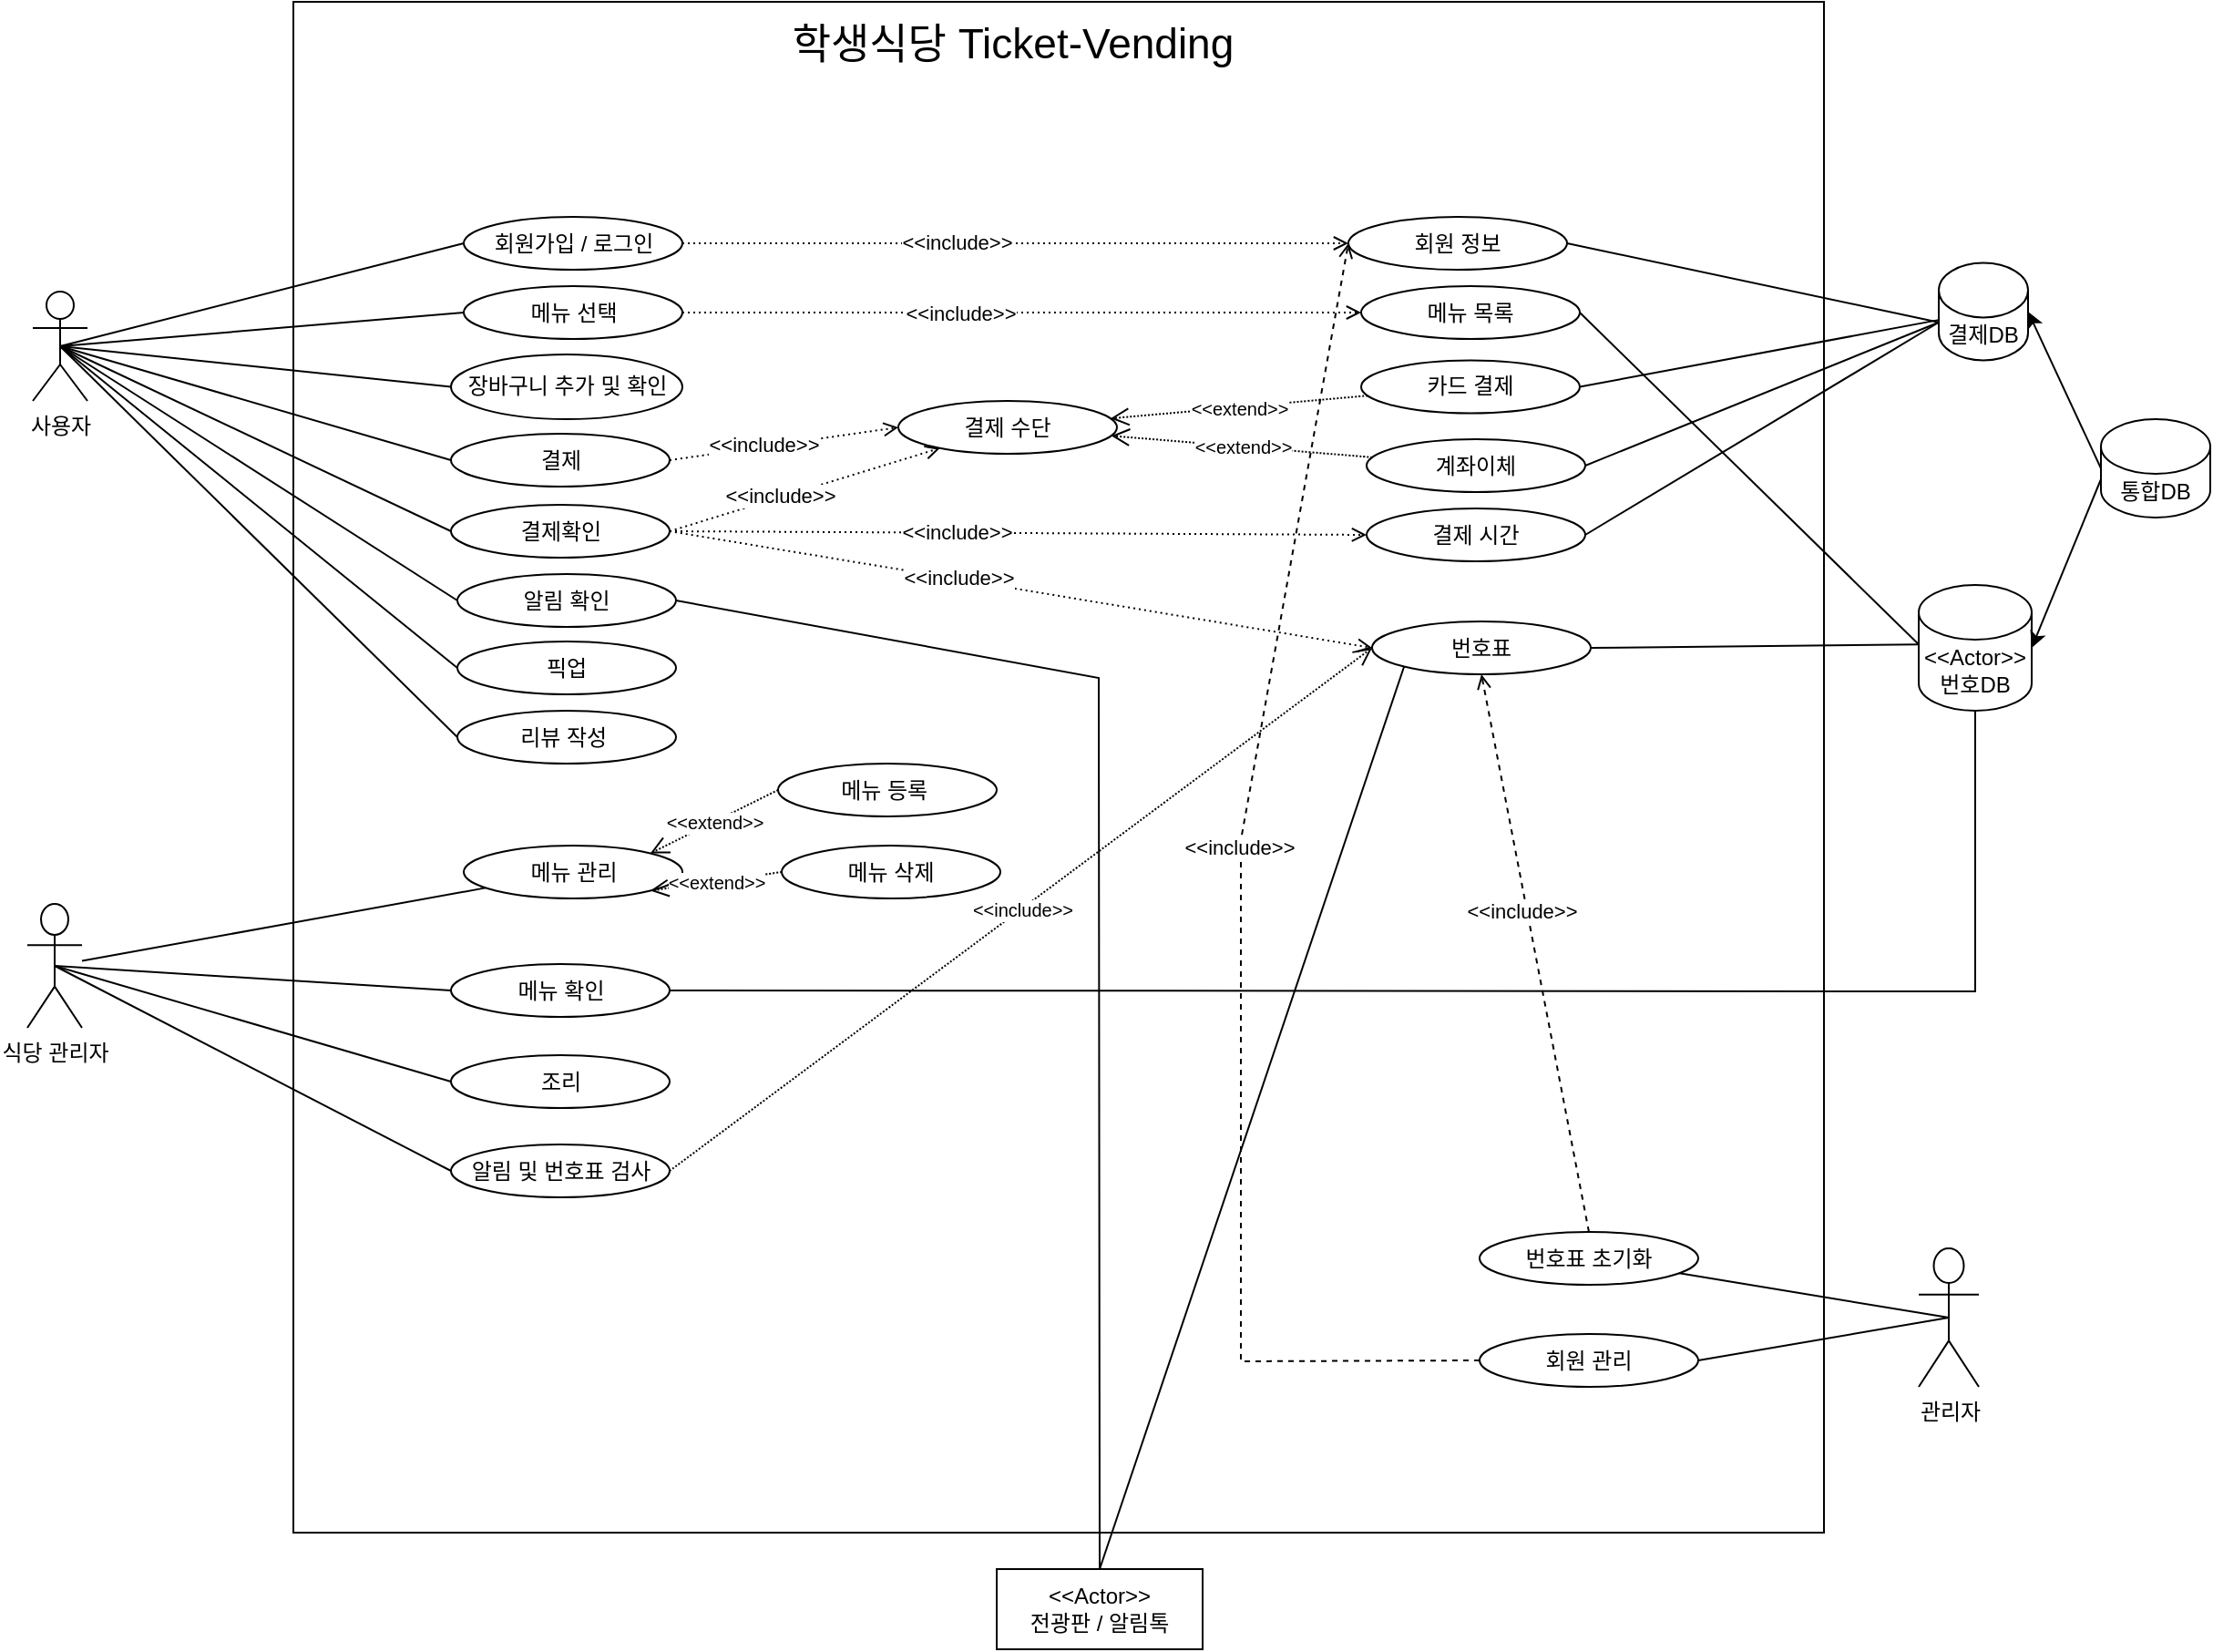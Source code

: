 <mxfile version="24.7.16">
  <diagram name="페이지-1" id="ornHel27MPxaN62uwrJq">
    <mxGraphModel dx="2797" dy="1012" grid="0" gridSize="10" guides="1" tooltips="1" connect="1" arrows="1" fold="1" page="1" pageScale="1" pageWidth="1169" pageHeight="827" math="0" shadow="0">
      <root>
        <mxCell id="0" />
        <mxCell id="1" parent="0" />
        <mxCell id="zNkNhdcRpNS4lPK-cGLT-1" value="사용자" style="shape=umlActor;verticalLabelPosition=bottom;verticalAlign=top;html=1;outlineConnect=0;" parent="1" vertex="1">
          <mxGeometry x="-1082" y="198" width="30" height="60" as="geometry" />
        </mxCell>
        <mxCell id="zNkNhdcRpNS4lPK-cGLT-6" value="" style="whiteSpace=wrap;html=1;aspect=fixed;" parent="1" vertex="1">
          <mxGeometry x="-939" y="39" width="840" height="840" as="geometry" />
        </mxCell>
        <mxCell id="zNkNhdcRpNS4lPK-cGLT-8" style="edgeStyle=none;curved=1;rounded=0;orthogonalLoop=1;jettySize=auto;html=1;entryX=1;entryY=1;entryDx=0;entryDy=0;entryPerimeter=0;fontSize=12;startSize=8;endSize=8;" parent="1" source="zNkNhdcRpNS4lPK-cGLT-2" target="zNkNhdcRpNS4lPK-cGLT-2" edge="1">
          <mxGeometry relative="1" as="geometry" />
        </mxCell>
        <mxCell id="zNkNhdcRpNS4lPK-cGLT-2" value="식당 관리자" style="shape=umlActor;verticalLabelPosition=bottom;verticalAlign=top;html=1;outlineConnect=0;" parent="1" vertex="1">
          <mxGeometry x="-1085" y="534" width="30" height="68" as="geometry" />
        </mxCell>
        <mxCell id="zNkNhdcRpNS4lPK-cGLT-4" value="관리자" style="shape=umlActor;verticalLabelPosition=bottom;verticalAlign=top;html=1;outlineConnect=0;" parent="1" vertex="1">
          <mxGeometry x="-47" y="723" width="33" height="76" as="geometry" />
        </mxCell>
        <mxCell id="wiaewfCoUQoDWu5S9Ph1-3" value="메뉴 선택" style="ellipse;whiteSpace=wrap;html=1;" parent="1" vertex="1">
          <mxGeometry x="-845.5" y="195" width="120" height="29" as="geometry" />
        </mxCell>
        <mxCell id="wiaewfCoUQoDWu5S9Ph1-4" value="결제" style="ellipse;whiteSpace=wrap;html=1;" parent="1" vertex="1">
          <mxGeometry x="-852.5" y="276" width="120" height="29" as="geometry" />
        </mxCell>
        <mxCell id="wiaewfCoUQoDWu5S9Ph1-5" value="회원가입 / 로그인" style="ellipse;whiteSpace=wrap;html=1;" parent="1" vertex="1">
          <mxGeometry x="-845.5" y="157" width="120" height="29" as="geometry" />
        </mxCell>
        <mxCell id="wiaewfCoUQoDWu5S9Ph1-14" value="조리" style="ellipse;whiteSpace=wrap;html=1;" parent="1" vertex="1">
          <mxGeometry x="-852.5" y="617" width="120" height="29" as="geometry" />
        </mxCell>
        <mxCell id="wiaewfCoUQoDWu5S9Ph1-15" value="알림 및 번호표 검사" style="ellipse;whiteSpace=wrap;html=1;" parent="1" vertex="1">
          <mxGeometry x="-852.5" y="666" width="120" height="29" as="geometry" />
        </mxCell>
        <mxCell id="wiaewfCoUQoDWu5S9Ph1-16" value="메뉴 확인" style="ellipse;whiteSpace=wrap;html=1;" parent="1" vertex="1">
          <mxGeometry x="-852.5" y="567" width="120" height="29" as="geometry" />
        </mxCell>
        <mxCell id="wiaewfCoUQoDWu5S9Ph1-20" value="알림 확인" style="ellipse;whiteSpace=wrap;html=1;" parent="1" vertex="1">
          <mxGeometry x="-849" y="353" width="120" height="29" as="geometry" />
        </mxCell>
        <mxCell id="wiaewfCoUQoDWu5S9Ph1-34" value="번호표 초기화" style="ellipse;whiteSpace=wrap;html=1;" parent="1" vertex="1">
          <mxGeometry x="-288" y="714" width="120" height="29" as="geometry" />
        </mxCell>
        <mxCell id="wiaewfCoUQoDWu5S9Ph1-35" value="회원 관리" style="ellipse;whiteSpace=wrap;html=1;" parent="1" vertex="1">
          <mxGeometry x="-288" y="770" width="120" height="29" as="geometry" />
        </mxCell>
        <mxCell id="wiaewfCoUQoDWu5S9Ph1-55" value="회원 정보" style="ellipse;whiteSpace=wrap;html=1;" parent="1" vertex="1">
          <mxGeometry x="-360" y="157" width="120" height="29" as="geometry" />
        </mxCell>
        <mxCell id="wiaewfCoUQoDWu5S9Ph1-56" value="번호표" style="ellipse;whiteSpace=wrap;html=1;" parent="1" vertex="1">
          <mxGeometry x="-347" y="379" width="120" height="29" as="geometry" />
        </mxCell>
        <mxCell id="wiaewfCoUQoDWu5S9Ph1-57" value="결제 시간" style="ellipse;whiteSpace=wrap;html=1;" parent="1" vertex="1">
          <mxGeometry x="-350" y="317" width="120" height="29" as="geometry" />
        </mxCell>
        <mxCell id="wiaewfCoUQoDWu5S9Ph1-58" value="메뉴 목록" style="ellipse;whiteSpace=wrap;html=1;" parent="1" vertex="1">
          <mxGeometry x="-353" y="195" width="120" height="29" as="geometry" />
        </mxCell>
        <mxCell id="wiaewfCoUQoDWu5S9Ph1-60" value="결제 수단" style="ellipse;whiteSpace=wrap;html=1;" parent="1" vertex="1">
          <mxGeometry x="-607" y="258" width="120" height="29" as="geometry" />
        </mxCell>
        <mxCell id="wiaewfCoUQoDWu5S9Ph1-63" value="학생식당 Ticket-Vending" style="text;html=1;align=center;verticalAlign=middle;whiteSpace=wrap;rounded=0;fontSize=23;" parent="1" vertex="1">
          <mxGeometry x="-691" y="47" width="293.5" height="30" as="geometry" />
        </mxCell>
        <mxCell id="5F2I87BRX-AB1hQ1D-qz-2" value="" style="endArrow=none;html=1;rounded=0;exitX=0.5;exitY=0.5;exitDx=0;exitDy=0;exitPerimeter=0;entryX=0;entryY=0.5;entryDx=0;entryDy=0;" parent="1" source="zNkNhdcRpNS4lPK-cGLT-1" target="wiaewfCoUQoDWu5S9Ph1-4" edge="1">
          <mxGeometry width="50" height="50" relative="1" as="geometry">
            <mxPoint x="-685" y="460" as="sourcePoint" />
            <mxPoint x="-635" y="410" as="targetPoint" />
          </mxGeometry>
        </mxCell>
        <mxCell id="5F2I87BRX-AB1hQ1D-qz-3" value="" style="endArrow=none;html=1;rounded=0;exitX=0.5;exitY=0.5;exitDx=0;exitDy=0;exitPerimeter=0;entryX=0;entryY=0.5;entryDx=0;entryDy=0;" parent="1" source="zNkNhdcRpNS4lPK-cGLT-1" target="wiaewfCoUQoDWu5S9Ph1-3" edge="1">
          <mxGeometry width="50" height="50" relative="1" as="geometry">
            <mxPoint x="-685" y="460" as="sourcePoint" />
            <mxPoint x="-635" y="410" as="targetPoint" />
          </mxGeometry>
        </mxCell>
        <mxCell id="5F2I87BRX-AB1hQ1D-qz-5" value="" style="endArrow=none;html=1;rounded=0;exitX=0.5;exitY=0.5;exitDx=0;exitDy=0;exitPerimeter=0;entryX=0;entryY=0.5;entryDx=0;entryDy=0;" parent="1" source="zNkNhdcRpNS4lPK-cGLT-1" target="wiaewfCoUQoDWu5S9Ph1-5" edge="1">
          <mxGeometry width="50" height="50" relative="1" as="geometry">
            <mxPoint x="-685" y="460" as="sourcePoint" />
            <mxPoint x="-635" y="410" as="targetPoint" />
          </mxGeometry>
        </mxCell>
        <mxCell id="5F2I87BRX-AB1hQ1D-qz-6" value="" style="endArrow=none;html=1;rounded=0;exitX=0.5;exitY=0.5;exitDx=0;exitDy=0;exitPerimeter=0;entryX=0;entryY=0.5;entryDx=0;entryDy=0;" parent="1" source="zNkNhdcRpNS4lPK-cGLT-1" target="wiaewfCoUQoDWu5S9Ph1-20" edge="1">
          <mxGeometry width="50" height="50" relative="1" as="geometry">
            <mxPoint x="-936" y="189" as="sourcePoint" />
            <mxPoint x="-813" y="333" as="targetPoint" />
          </mxGeometry>
        </mxCell>
        <mxCell id="5F2I87BRX-AB1hQ1D-qz-7" value="" style="endArrow=none;html=1;rounded=0;exitX=0.5;exitY=0.5;exitDx=0;exitDy=0;exitPerimeter=0;entryX=0;entryY=0.5;entryDx=0;entryDy=0;" parent="1" source="zNkNhdcRpNS4lPK-cGLT-2" target="wiaewfCoUQoDWu5S9Ph1-16" edge="1">
          <mxGeometry width="50" height="50" relative="1" as="geometry">
            <mxPoint x="-933" y="417" as="sourcePoint" />
            <mxPoint x="-810" y="422" as="targetPoint" />
          </mxGeometry>
        </mxCell>
        <mxCell id="5F2I87BRX-AB1hQ1D-qz-8" value="" style="endArrow=none;html=1;rounded=0;exitX=0.5;exitY=0.5;exitDx=0;exitDy=0;exitPerimeter=0;entryX=0;entryY=0.5;entryDx=0;entryDy=0;" parent="1" source="zNkNhdcRpNS4lPK-cGLT-2" target="wiaewfCoUQoDWu5S9Ph1-15" edge="1">
          <mxGeometry width="50" height="50" relative="1" as="geometry">
            <mxPoint x="-938" y="466" as="sourcePoint" />
            <mxPoint x="-824" y="432" as="targetPoint" />
          </mxGeometry>
        </mxCell>
        <mxCell id="5F2I87BRX-AB1hQ1D-qz-9" value="" style="endArrow=none;html=1;rounded=0;exitX=0.5;exitY=0.5;exitDx=0;exitDy=0;exitPerimeter=0;entryX=0;entryY=0.5;entryDx=0;entryDy=0;" parent="1" source="zNkNhdcRpNS4lPK-cGLT-2" target="wiaewfCoUQoDWu5S9Ph1-14" edge="1">
          <mxGeometry width="50" height="50" relative="1" as="geometry">
            <mxPoint x="-928" y="476" as="sourcePoint" />
            <mxPoint x="-814" y="442" as="targetPoint" />
          </mxGeometry>
        </mxCell>
        <mxCell id="5F2I87BRX-AB1hQ1D-qz-12" value="" style="endArrow=none;html=1;rounded=0;exitX=1;exitY=0.5;exitDx=0;exitDy=0;entryX=0;entryY=0;entryDx=0;entryDy=32.625;entryPerimeter=0;" parent="1" source="wiaewfCoUQoDWu5S9Ph1-55" target="5F2I87BRX-AB1hQ1D-qz-18" edge="1">
          <mxGeometry width="50" height="50" relative="1" as="geometry">
            <mxPoint x="-421" y="246" as="sourcePoint" />
            <mxPoint x="-298" y="251" as="targetPoint" />
          </mxGeometry>
        </mxCell>
        <mxCell id="5F2I87BRX-AB1hQ1D-qz-14" value="" style="endArrow=none;html=1;rounded=0;exitX=1;exitY=0.5;exitDx=0;exitDy=0;entryX=0;entryY=0;entryDx=0;entryDy=32.625;entryPerimeter=0;" parent="1" source="wiaewfCoUQoDWu5S9Ph1-56" target="T0LaY_0Klr0CLxTFd-mG-3" edge="1">
          <mxGeometry width="50" height="50" relative="1" as="geometry">
            <mxPoint x="-386" y="288" as="sourcePoint" />
            <mxPoint x="-189" y="393" as="targetPoint" />
            <Array as="points" />
          </mxGeometry>
        </mxCell>
        <mxCell id="5F2I87BRX-AB1hQ1D-qz-15" value="" style="endArrow=none;html=1;rounded=0;exitX=1;exitY=0.5;exitDx=0;exitDy=0;entryX=0;entryY=0;entryDx=0;entryDy=32.625;entryPerimeter=0;" parent="1" source="wiaewfCoUQoDWu5S9Ph1-57" target="5F2I87BRX-AB1hQ1D-qz-18" edge="1">
          <mxGeometry width="50" height="50" relative="1" as="geometry">
            <mxPoint x="-405" y="302" as="sourcePoint" />
            <mxPoint x="-208" y="407" as="targetPoint" />
          </mxGeometry>
        </mxCell>
        <mxCell id="5F2I87BRX-AB1hQ1D-qz-18" value="결제DB" style="shape=cylinder3;whiteSpace=wrap;html=1;boundedLbl=1;backgroundOutline=1;size=15;" parent="1" vertex="1">
          <mxGeometry x="-36" y="182.25" width="49" height="53.5" as="geometry" />
        </mxCell>
        <mxCell id="5F2I87BRX-AB1hQ1D-qz-33" value="" style="endArrow=none;html=1;rounded=0;exitX=0.5;exitY=0.5;exitDx=0;exitDy=0;exitPerimeter=0;entryX=1;entryY=0.5;entryDx=0;entryDy=0;curved=0;" parent="1" source="zNkNhdcRpNS4lPK-cGLT-4" target="wiaewfCoUQoDWu5S9Ph1-35" edge="1">
          <mxGeometry width="50" height="50" relative="1" as="geometry">
            <mxPoint x="-510" y="792.5" as="sourcePoint" />
            <mxPoint x="-453" y="446" as="targetPoint" />
          </mxGeometry>
        </mxCell>
        <mxCell id="5F2I87BRX-AB1hQ1D-qz-34" value="" style="endArrow=none;html=1;rounded=0;exitX=0.5;exitY=0.5;exitDx=0;exitDy=0;exitPerimeter=0;" parent="1" source="zNkNhdcRpNS4lPK-cGLT-4" target="wiaewfCoUQoDWu5S9Ph1-34" edge="1">
          <mxGeometry width="50" height="50" relative="1" as="geometry">
            <mxPoint x="-424" y="787" as="sourcePoint" />
            <mxPoint x="-221" y="751.5" as="targetPoint" />
          </mxGeometry>
        </mxCell>
        <mxCell id="snhe3Xh0oELJzNI7V56g-15" value="" style="endArrow=open;html=1;rounded=0;dashed=1;dashPattern=1 2;endFill=0;exitX=1;exitY=0.5;exitDx=0;exitDy=0;entryX=0;entryY=0.5;entryDx=0;entryDy=0;" parent="1" source="wiaewfCoUQoDWu5S9Ph1-5" target="wiaewfCoUQoDWu5S9Ph1-55" edge="1">
          <mxGeometry relative="1" as="geometry">
            <mxPoint x="-725" y="160" as="sourcePoint" />
            <mxPoint x="-639" y="89" as="targetPoint" />
          </mxGeometry>
        </mxCell>
        <mxCell id="snhe3Xh0oELJzNI7V56g-16" value="&amp;lt;&amp;lt;include&amp;gt;&amp;gt;" style="edgeLabel;html=1;align=center;verticalAlign=middle;resizable=0;points=[];" parent="snhe3Xh0oELJzNI7V56g-15" vertex="1" connectable="0">
          <mxGeometry x="-0.18" y="1" relative="1" as="geometry">
            <mxPoint as="offset" />
          </mxGeometry>
        </mxCell>
        <mxCell id="snhe3Xh0oELJzNI7V56g-27" value="" style="endArrow=open;html=1;rounded=0;dashed=1;dashPattern=1 2;endFill=0;exitX=1;exitY=0.5;exitDx=0;exitDy=0;entryX=0;entryY=0.5;entryDx=0;entryDy=0;" parent="1" source="wiaewfCoUQoDWu5S9Ph1-3" target="wiaewfCoUQoDWu5S9Ph1-58" edge="1">
          <mxGeometry relative="1" as="geometry">
            <mxPoint x="-693" y="194" as="sourcePoint" />
            <mxPoint x="-605" y="156" as="targetPoint" />
            <Array as="points" />
          </mxGeometry>
        </mxCell>
        <mxCell id="snhe3Xh0oELJzNI7V56g-28" value="&amp;lt;&amp;lt;include&amp;gt;&amp;gt;" style="edgeLabel;html=1;align=center;verticalAlign=middle;resizable=0;points=[];" parent="snhe3Xh0oELJzNI7V56g-27" vertex="1" connectable="0">
          <mxGeometry x="-0.18" y="1" relative="1" as="geometry">
            <mxPoint y="1" as="offset" />
          </mxGeometry>
        </mxCell>
        <mxCell id="T0LaY_0Klr0CLxTFd-mG-3" value="&lt;div&gt;&amp;lt;&amp;lt;Actor&amp;gt;&amp;gt;&lt;/div&gt;번호DB" style="shape=cylinder3;whiteSpace=wrap;html=1;boundedLbl=1;backgroundOutline=1;size=15;" parent="1" vertex="1">
          <mxGeometry x="-47" y="359" width="62" height="69" as="geometry" />
        </mxCell>
        <mxCell id="T0LaY_0Klr0CLxTFd-mG-5" value="통합DB" style="shape=cylinder3;whiteSpace=wrap;html=1;boundedLbl=1;backgroundOutline=1;size=15;" parent="1" vertex="1">
          <mxGeometry x="53" y="268" width="60" height="54" as="geometry" />
        </mxCell>
        <mxCell id="qS_i0Z3g07YtAvrLvoFF-4" style="edgeStyle=orthogonalEdgeStyle;rounded=0;orthogonalLoop=1;jettySize=auto;html=1;exitX=0.5;exitY=1;exitDx=0;exitDy=0;" parent="1" edge="1">
          <mxGeometry relative="1" as="geometry">
            <mxPoint x="-281" y="766" as="sourcePoint" />
            <mxPoint x="-281" y="766" as="targetPoint" />
          </mxGeometry>
        </mxCell>
        <mxCell id="qS_i0Z3g07YtAvrLvoFF-7" value="메뉴 등록&amp;nbsp;" style="ellipse;whiteSpace=wrap;html=1;" parent="1" vertex="1">
          <mxGeometry x="-673" y="457" width="120" height="29" as="geometry" />
        </mxCell>
        <mxCell id="qS_i0Z3g07YtAvrLvoFF-15" value="메뉴 삭제" style="ellipse;whiteSpace=wrap;html=1;" parent="1" vertex="1">
          <mxGeometry x="-671" y="502" width="120" height="29" as="geometry" />
        </mxCell>
        <mxCell id="T0LaY_0Klr0CLxTFd-mG-8" value="&lt;div&gt;&amp;lt;&amp;lt;Actor&amp;gt;&amp;gt;&lt;/div&gt;전광판 / 알림톡" style="rounded=0;whiteSpace=wrap;html=1;" parent="1" vertex="1">
          <mxGeometry x="-553" y="899" width="113" height="44" as="geometry" />
        </mxCell>
        <mxCell id="qS_i0Z3g07YtAvrLvoFF-26" style="edgeStyle=orthogonalEdgeStyle;rounded=0;orthogonalLoop=1;jettySize=auto;html=1;exitX=0.5;exitY=1;exitDx=0;exitDy=0;" parent="1" source="wiaewfCoUQoDWu5S9Ph1-55" target="wiaewfCoUQoDWu5S9Ph1-55" edge="1">
          <mxGeometry relative="1" as="geometry" />
        </mxCell>
        <mxCell id="T0LaY_0Klr0CLxTFd-mG-9" value="픽업" style="ellipse;whiteSpace=wrap;html=1;" parent="1" vertex="1">
          <mxGeometry x="-849" y="390" width="120" height="29" as="geometry" />
        </mxCell>
        <mxCell id="qS_i0Z3g07YtAvrLvoFF-27" value="리뷰 작성&amp;nbsp;" style="ellipse;whiteSpace=wrap;html=1;" parent="1" vertex="1">
          <mxGeometry x="-849" y="428" width="120" height="29" as="geometry" />
        </mxCell>
        <mxCell id="T0LaY_0Klr0CLxTFd-mG-10" value="" style="endArrow=none;html=1;rounded=0;exitX=0.5;exitY=0.5;exitDx=0;exitDy=0;exitPerimeter=0;entryX=0;entryY=0.5;entryDx=0;entryDy=0;" parent="1" source="zNkNhdcRpNS4lPK-cGLT-1" target="T0LaY_0Klr0CLxTFd-mG-9" edge="1">
          <mxGeometry width="50" height="50" relative="1" as="geometry">
            <mxPoint x="-599" y="408" as="sourcePoint" />
            <mxPoint x="-549" y="358" as="targetPoint" />
          </mxGeometry>
        </mxCell>
        <mxCell id="nyIHkUbPLQZlrNqs4gsP-12" value="" style="endArrow=classic;html=1;rounded=0;entryX=1;entryY=0.5;entryDx=0;entryDy=0;entryPerimeter=0;exitX=0;exitY=0.5;exitDx=0;exitDy=0;exitPerimeter=0;" parent="1" source="T0LaY_0Klr0CLxTFd-mG-5" target="5F2I87BRX-AB1hQ1D-qz-18" edge="1">
          <mxGeometry width="50" height="50" relative="1" as="geometry">
            <mxPoint x="-559" y="467" as="sourcePoint" />
            <mxPoint x="-509" y="417" as="targetPoint" />
          </mxGeometry>
        </mxCell>
        <mxCell id="nyIHkUbPLQZlrNqs4gsP-13" value="" style="endArrow=classic;html=1;rounded=0;exitX=0;exitY=0;exitDx=0;exitDy=33;exitPerimeter=0;entryX=1;entryY=0.5;entryDx=0;entryDy=0;entryPerimeter=0;" parent="1" source="T0LaY_0Klr0CLxTFd-mG-5" target="T0LaY_0Klr0CLxTFd-mG-3" edge="1">
          <mxGeometry width="50" height="50" relative="1" as="geometry">
            <mxPoint x="-559" y="467" as="sourcePoint" />
            <mxPoint x="-509" y="417" as="targetPoint" />
          </mxGeometry>
        </mxCell>
        <mxCell id="b9mgm2ZIOSO_23rySLAU-1" value="" style="endArrow=none;html=1;rounded=0;entryX=1;entryY=0.5;entryDx=0;entryDy=0;exitX=0.5;exitY=0;exitDx=0;exitDy=0;" parent="1" source="T0LaY_0Klr0CLxTFd-mG-8" target="wiaewfCoUQoDWu5S9Ph1-20" edge="1">
          <mxGeometry width="50" height="50" relative="1" as="geometry">
            <mxPoint x="-609" y="506" as="sourcePoint" />
            <mxPoint x="-559" y="456" as="targetPoint" />
            <Array as="points">
              <mxPoint x="-497" y="410" />
            </Array>
          </mxGeometry>
        </mxCell>
        <mxCell id="b9mgm2ZIOSO_23rySLAU-8" value="장바구니 추가 및 확인" style="ellipse;whiteSpace=wrap;html=1;" parent="1" vertex="1">
          <mxGeometry x="-852.5" y="232.5" width="127" height="35.5" as="geometry" />
        </mxCell>
        <mxCell id="b9mgm2ZIOSO_23rySLAU-9" value="" style="endArrow=none;html=1;rounded=0;exitX=0.5;exitY=0.5;exitDx=0;exitDy=0;exitPerimeter=0;entryX=0;entryY=0.5;entryDx=0;entryDy=0;" parent="1" source="zNkNhdcRpNS4lPK-cGLT-1" target="b9mgm2ZIOSO_23rySLAU-8" edge="1">
          <mxGeometry width="50" height="50" relative="1" as="geometry">
            <mxPoint x="-1057" y="238" as="sourcePoint" />
            <mxPoint x="-839" y="235" as="targetPoint" />
          </mxGeometry>
        </mxCell>
        <mxCell id="R7gZcFMT6ZPrqW-Vmpx2-5" value="" style="endArrow=open;html=1;rounded=0;fontSize=12;startSize=8;endSize=8;curved=1;dashed=1;dashPattern=1 1;endFill=0;" parent="1" source="R7gZcFMT6ZPrqW-Vmpx2-12" target="wiaewfCoUQoDWu5S9Ph1-60" edge="1">
          <mxGeometry relative="1" as="geometry">
            <mxPoint x="-487" y="441" as="sourcePoint" />
            <mxPoint x="-387" y="441" as="targetPoint" />
            <Array as="points" />
          </mxGeometry>
        </mxCell>
        <mxCell id="R7gZcFMT6ZPrqW-Vmpx2-6" value="&amp;lt;&amp;lt;extend&amp;gt;&amp;gt;" style="edgeLabel;resizable=0;html=1;fontSize=10;;align=center;verticalAlign=middle;" parent="R7gZcFMT6ZPrqW-Vmpx2-5" connectable="0" vertex="1">
          <mxGeometry relative="1" as="geometry" />
        </mxCell>
        <mxCell id="R7gZcFMT6ZPrqW-Vmpx2-12" value="계좌이체" style="ellipse;whiteSpace=wrap;html=1;" parent="1" vertex="1">
          <mxGeometry x="-350" y="279" width="120" height="29" as="geometry" />
        </mxCell>
        <mxCell id="R7gZcFMT6ZPrqW-Vmpx2-14" value="" style="endArrow=open;html=1;rounded=0;fontSize=12;startSize=8;endSize=8;curved=1;dashed=1;dashPattern=1 1;endFill=0;" parent="1" source="R7gZcFMT6ZPrqW-Vmpx2-16" target="wiaewfCoUQoDWu5S9Ph1-60" edge="1">
          <mxGeometry relative="1" as="geometry">
            <mxPoint x="-477" y="451" as="sourcePoint" />
            <mxPoint x="-546" y="317" as="targetPoint" />
            <Array as="points" />
          </mxGeometry>
        </mxCell>
        <mxCell id="R7gZcFMT6ZPrqW-Vmpx2-15" value="&amp;lt;&amp;lt;extend&amp;gt;&amp;gt;" style="edgeLabel;resizable=0;html=1;fontSize=10;;align=center;verticalAlign=middle;" parent="R7gZcFMT6ZPrqW-Vmpx2-14" connectable="0" vertex="1">
          <mxGeometry relative="1" as="geometry" />
        </mxCell>
        <mxCell id="R7gZcFMT6ZPrqW-Vmpx2-16" value="카드 결제" style="ellipse;whiteSpace=wrap;html=1;" parent="1" vertex="1">
          <mxGeometry x="-353" y="235.75" width="120" height="29" as="geometry" />
        </mxCell>
        <mxCell id="R7gZcFMT6ZPrqW-Vmpx2-17" style="edgeStyle=none;curved=1;rounded=0;orthogonalLoop=1;jettySize=auto;html=1;exitX=0.5;exitY=1;exitDx=0;exitDy=0;fontSize=12;startSize=8;endSize=8;" parent="1" source="R7gZcFMT6ZPrqW-Vmpx2-16" target="R7gZcFMT6ZPrqW-Vmpx2-16" edge="1">
          <mxGeometry relative="1" as="geometry" />
        </mxCell>
        <mxCell id="R7gZcFMT6ZPrqW-Vmpx2-18" value="" style="endArrow=none;html=1;rounded=0;fontSize=12;startSize=8;endSize=8;curved=1;exitX=1;exitY=0.5;exitDx=0;exitDy=0;entryX=0;entryY=0;entryDx=0;entryDy=32.625;entryPerimeter=0;" parent="1" source="R7gZcFMT6ZPrqW-Vmpx2-12" target="5F2I87BRX-AB1hQ1D-qz-18" edge="1">
          <mxGeometry width="50" height="50" relative="1" as="geometry">
            <mxPoint x="-520" y="459" as="sourcePoint" />
            <mxPoint x="-470" y="409" as="targetPoint" />
          </mxGeometry>
        </mxCell>
        <mxCell id="R7gZcFMT6ZPrqW-Vmpx2-19" value="" style="endArrow=none;html=1;rounded=0;fontSize=12;startSize=8;endSize=8;curved=1;exitX=1;exitY=0.5;exitDx=0;exitDy=0;" parent="1" source="R7gZcFMT6ZPrqW-Vmpx2-16" target="5F2I87BRX-AB1hQ1D-qz-18" edge="1">
          <mxGeometry width="50" height="50" relative="1" as="geometry">
            <mxPoint x="-520" y="459" as="sourcePoint" />
            <mxPoint x="-470" y="409" as="targetPoint" />
          </mxGeometry>
        </mxCell>
        <mxCell id="R7gZcFMT6ZPrqW-Vmpx2-20" value="메뉴 관리" style="ellipse;whiteSpace=wrap;html=1;" parent="1" vertex="1">
          <mxGeometry x="-845.5" y="502" width="120" height="29" as="geometry" />
        </mxCell>
        <mxCell id="R7gZcFMT6ZPrqW-Vmpx2-21" value="" style="endArrow=none;html=1;rounded=0;fontSize=12;startSize=8;endSize=8;curved=1;" parent="1" source="zNkNhdcRpNS4lPK-cGLT-2" target="R7gZcFMT6ZPrqW-Vmpx2-20" edge="1">
          <mxGeometry width="50" height="50" relative="1" as="geometry">
            <mxPoint x="-663" y="559" as="sourcePoint" />
            <mxPoint x="-613" y="509" as="targetPoint" />
          </mxGeometry>
        </mxCell>
        <mxCell id="R7gZcFMT6ZPrqW-Vmpx2-24" value="" style="endArrow=open;html=1;rounded=0;fontSize=12;startSize=8;endSize=8;curved=1;dashed=1;dashPattern=1 1;endFill=0;entryX=1;entryY=0;entryDx=0;entryDy=0;exitX=0;exitY=0.5;exitDx=0;exitDy=0;" parent="1" source="qS_i0Z3g07YtAvrLvoFF-7" target="R7gZcFMT6ZPrqW-Vmpx2-20" edge="1">
          <mxGeometry relative="1" as="geometry">
            <mxPoint x="-749" y="570" as="sourcePoint" />
            <mxPoint x="-623" y="516" as="targetPoint" />
            <Array as="points" />
          </mxGeometry>
        </mxCell>
        <mxCell id="R7gZcFMT6ZPrqW-Vmpx2-25" value="&amp;lt;&amp;lt;extend&amp;gt;&amp;gt;" style="edgeLabel;resizable=0;html=1;fontSize=10;;align=center;verticalAlign=middle;" parent="R7gZcFMT6ZPrqW-Vmpx2-24" connectable="0" vertex="1">
          <mxGeometry relative="1" as="geometry" />
        </mxCell>
        <mxCell id="R7gZcFMT6ZPrqW-Vmpx2-26" style="edgeStyle=none;curved=1;rounded=0;orthogonalLoop=1;jettySize=auto;html=1;exitX=0.5;exitY=1;exitDx=0;exitDy=0;fontSize=12;startSize=8;endSize=8;" parent="1" source="qS_i0Z3g07YtAvrLvoFF-7" target="qS_i0Z3g07YtAvrLvoFF-7" edge="1">
          <mxGeometry relative="1" as="geometry" />
        </mxCell>
        <mxCell id="R7gZcFMT6ZPrqW-Vmpx2-27" value="" style="endArrow=open;html=1;rounded=0;fontSize=12;startSize=8;endSize=8;curved=1;dashed=1;dashPattern=1 1;endFill=0;entryX=1;entryY=1;entryDx=0;entryDy=0;exitX=0;exitY=0.5;exitDx=0;exitDy=0;" parent="1" source="qS_i0Z3g07YtAvrLvoFF-15" target="R7gZcFMT6ZPrqW-Vmpx2-20" edge="1">
          <mxGeometry relative="1" as="geometry">
            <mxPoint x="-645" y="554" as="sourcePoint" />
            <mxPoint x="-736" y="572" as="targetPoint" />
            <Array as="points" />
          </mxGeometry>
        </mxCell>
        <mxCell id="R7gZcFMT6ZPrqW-Vmpx2-28" value="&amp;lt;&amp;lt;extend&amp;gt;&amp;gt;" style="edgeLabel;resizable=0;html=1;fontSize=10;;align=center;verticalAlign=middle;" parent="R7gZcFMT6ZPrqW-Vmpx2-27" connectable="0" vertex="1">
          <mxGeometry relative="1" as="geometry" />
        </mxCell>
        <mxCell id="R7gZcFMT6ZPrqW-Vmpx2-29" value="" style="endArrow=open;html=1;rounded=0;fontSize=12;startSize=8;endSize=8;curved=1;dashed=1;dashPattern=1 1;endFill=0;entryX=0;entryY=0.5;entryDx=0;entryDy=0;exitX=1;exitY=0.5;exitDx=0;exitDy=0;" parent="1" source="wiaewfCoUQoDWu5S9Ph1-15" target="wiaewfCoUQoDWu5S9Ph1-56" edge="1">
          <mxGeometry relative="1" as="geometry">
            <mxPoint x="-594" y="688" as="sourcePoint" />
            <mxPoint x="-685" y="679" as="targetPoint" />
            <Array as="points" />
          </mxGeometry>
        </mxCell>
        <mxCell id="R7gZcFMT6ZPrqW-Vmpx2-30" value="&amp;lt;&amp;lt;include&amp;gt;&amp;gt;" style="edgeLabel;resizable=0;html=1;fontSize=10;;align=center;verticalAlign=middle;" parent="R7gZcFMT6ZPrqW-Vmpx2-29" connectable="0" vertex="1">
          <mxGeometry relative="1" as="geometry" />
        </mxCell>
        <mxCell id="R7gZcFMT6ZPrqW-Vmpx2-32" style="edgeStyle=none;curved=1;rounded=0;orthogonalLoop=1;jettySize=auto;html=1;entryX=1;entryY=0.5;entryDx=0;entryDy=0;fontSize=12;startSize=8;endSize=8;" parent="1" source="zNkNhdcRpNS4lPK-cGLT-6" target="zNkNhdcRpNS4lPK-cGLT-6" edge="1">
          <mxGeometry relative="1" as="geometry" />
        </mxCell>
        <mxCell id="R7gZcFMT6ZPrqW-Vmpx2-33" style="edgeStyle=none;curved=1;rounded=0;orthogonalLoop=1;jettySize=auto;html=1;exitX=0.5;exitY=1;exitDx=0;exitDy=0;fontSize=12;startSize=8;endSize=8;" parent="1" source="wiaewfCoUQoDWu5S9Ph1-16" target="wiaewfCoUQoDWu5S9Ph1-16" edge="1">
          <mxGeometry relative="1" as="geometry" />
        </mxCell>
        <mxCell id="R7gZcFMT6ZPrqW-Vmpx2-34" value="" style="endArrow=open;html=1;rounded=0;dashed=1;dashPattern=1 2;endFill=0;exitX=1;exitY=0.5;exitDx=0;exitDy=0;entryX=0;entryY=0.5;entryDx=0;entryDy=0;" parent="1" source="wiaewfCoUQoDWu5S9Ph1-4" target="wiaewfCoUQoDWu5S9Ph1-60" edge="1">
          <mxGeometry relative="1" as="geometry">
            <mxPoint x="-715" y="182" as="sourcePoint" />
            <mxPoint x="-350" y="182" as="targetPoint" />
          </mxGeometry>
        </mxCell>
        <mxCell id="R7gZcFMT6ZPrqW-Vmpx2-35" value="&amp;lt;&amp;lt;include&amp;gt;&amp;gt;" style="edgeLabel;html=1;align=center;verticalAlign=middle;resizable=0;points=[];" parent="R7gZcFMT6ZPrqW-Vmpx2-34" vertex="1" connectable="0">
          <mxGeometry x="-0.18" y="1" relative="1" as="geometry">
            <mxPoint as="offset" />
          </mxGeometry>
        </mxCell>
        <mxCell id="R7gZcFMT6ZPrqW-Vmpx2-39" value="결제확인" style="ellipse;whiteSpace=wrap;html=1;" parent="1" vertex="1">
          <mxGeometry x="-852.5" y="315" width="120" height="29" as="geometry" />
        </mxCell>
        <mxCell id="R7gZcFMT6ZPrqW-Vmpx2-41" value="" style="endArrow=none;html=1;rounded=0;exitX=0.5;exitY=0.5;exitDx=0;exitDy=0;exitPerimeter=0;entryX=0;entryY=0.5;entryDx=0;entryDy=0;" parent="1" source="zNkNhdcRpNS4lPK-cGLT-1" target="R7gZcFMT6ZPrqW-Vmpx2-39" edge="1">
          <mxGeometry width="50" height="50" relative="1" as="geometry">
            <mxPoint x="-1057" y="238" as="sourcePoint" />
            <mxPoint x="-839" y="348" as="targetPoint" />
          </mxGeometry>
        </mxCell>
        <mxCell id="R7gZcFMT6ZPrqW-Vmpx2-42" value="" style="endArrow=open;html=1;rounded=0;dashed=1;dashPattern=1 2;endFill=0;exitX=1;exitY=0.5;exitDx=0;exitDy=0;entryX=0;entryY=0.5;entryDx=0;entryDy=0;" parent="1" source="R7gZcFMT6ZPrqW-Vmpx2-39" target="wiaewfCoUQoDWu5S9Ph1-57" edge="1">
          <mxGeometry relative="1" as="geometry">
            <mxPoint x="-715" y="282" as="sourcePoint" />
            <mxPoint x="-549" y="280" as="targetPoint" />
          </mxGeometry>
        </mxCell>
        <mxCell id="R7gZcFMT6ZPrqW-Vmpx2-43" value="&amp;lt;&amp;lt;include&amp;gt;&amp;gt;" style="edgeLabel;html=1;align=center;verticalAlign=middle;resizable=0;points=[];" parent="R7gZcFMT6ZPrqW-Vmpx2-42" vertex="1" connectable="0">
          <mxGeometry x="-0.18" y="1" relative="1" as="geometry">
            <mxPoint as="offset" />
          </mxGeometry>
        </mxCell>
        <mxCell id="R7gZcFMT6ZPrqW-Vmpx2-44" value="" style="endArrow=open;html=1;rounded=0;dashed=1;dashPattern=1 2;endFill=0;exitX=1;exitY=0.5;exitDx=0;exitDy=0;" parent="1" source="R7gZcFMT6ZPrqW-Vmpx2-39" target="wiaewfCoUQoDWu5S9Ph1-60" edge="1">
          <mxGeometry relative="1" as="geometry">
            <mxPoint x="-715" y="315" as="sourcePoint" />
            <mxPoint x="-350" y="328" as="targetPoint" />
          </mxGeometry>
        </mxCell>
        <mxCell id="R7gZcFMT6ZPrqW-Vmpx2-45" value="&amp;lt;&amp;lt;include&amp;gt;&amp;gt;" style="edgeLabel;html=1;align=center;verticalAlign=middle;resizable=0;points=[];" parent="R7gZcFMT6ZPrqW-Vmpx2-44" vertex="1" connectable="0">
          <mxGeometry x="-0.18" y="1" relative="1" as="geometry">
            <mxPoint as="offset" />
          </mxGeometry>
        </mxCell>
        <mxCell id="R7gZcFMT6ZPrqW-Vmpx2-46" style="edgeStyle=none;curved=1;rounded=0;orthogonalLoop=1;jettySize=auto;html=1;exitX=0.5;exitY=1;exitDx=0;exitDy=0;fontSize=12;startSize=8;endSize=8;" parent="1" source="wiaewfCoUQoDWu5S9Ph1-60" target="wiaewfCoUQoDWu5S9Ph1-60" edge="1">
          <mxGeometry relative="1" as="geometry" />
        </mxCell>
        <mxCell id="R7gZcFMT6ZPrqW-Vmpx2-47" value="" style="endArrow=none;html=1;rounded=0;fontSize=12;startSize=8;endSize=8;curved=1;entryX=1;entryY=0.5;entryDx=0;entryDy=0;exitX=0;exitY=0;exitDx=0;exitDy=32.625;exitPerimeter=0;" parent="1" source="T0LaY_0Klr0CLxTFd-mG-3" target="wiaewfCoUQoDWu5S9Ph1-58" edge="1">
          <mxGeometry width="50" height="50" relative="1" as="geometry">
            <mxPoint x="-56" y="317" as="sourcePoint" />
            <mxPoint x="-223" y="507" as="targetPoint" />
          </mxGeometry>
        </mxCell>
        <mxCell id="wL_fL-D4aSJD_-Q472pL-1" style="edgeStyle=orthogonalEdgeStyle;rounded=0;orthogonalLoop=1;jettySize=auto;html=1;exitX=0.5;exitY=1;exitDx=0;exitDy=0;" parent="1" source="wiaewfCoUQoDWu5S9Ph1-57" target="wiaewfCoUQoDWu5S9Ph1-57" edge="1">
          <mxGeometry relative="1" as="geometry" />
        </mxCell>
        <mxCell id="wL_fL-D4aSJD_-Q472pL-3" value="" style="endArrow=open;html=1;rounded=0;dashed=1;dashPattern=1 2;endFill=0;exitX=1;exitY=0.5;exitDx=0;exitDy=0;entryX=0;entryY=0.5;entryDx=0;entryDy=0;" parent="1" source="R7gZcFMT6ZPrqW-Vmpx2-39" target="wiaewfCoUQoDWu5S9Ph1-56" edge="1">
          <mxGeometry relative="1" as="geometry">
            <mxPoint x="-713" y="357" as="sourcePoint" />
            <mxPoint x="-337" y="359" as="targetPoint" />
          </mxGeometry>
        </mxCell>
        <mxCell id="wL_fL-D4aSJD_-Q472pL-4" value="&amp;lt;&amp;lt;include&amp;gt;&amp;gt;" style="edgeLabel;html=1;align=center;verticalAlign=middle;resizable=0;points=[];" parent="wL_fL-D4aSJD_-Q472pL-3" vertex="1" connectable="0">
          <mxGeometry x="-0.18" y="1" relative="1" as="geometry">
            <mxPoint as="offset" />
          </mxGeometry>
        </mxCell>
        <mxCell id="wL_fL-D4aSJD_-Q472pL-5" value="" style="endArrow=none;html=1;rounded=0;exitX=0.5;exitY=0;exitDx=0;exitDy=0;entryX=0;entryY=1;entryDx=0;entryDy=0;" parent="1" source="T0LaY_0Klr0CLxTFd-mG-8" target="wiaewfCoUQoDWu5S9Ph1-56" edge="1">
          <mxGeometry width="50" height="50" relative="1" as="geometry">
            <mxPoint x="-579" y="559" as="sourcePoint" />
            <mxPoint x="-529" y="509" as="targetPoint" />
          </mxGeometry>
        </mxCell>
        <mxCell id="wL_fL-D4aSJD_-Q472pL-6" value="" style="endArrow=none;html=1;rounded=0;exitX=0.5;exitY=0.5;exitDx=0;exitDy=0;exitPerimeter=0;entryX=0;entryY=0.5;entryDx=0;entryDy=0;" parent="1" source="zNkNhdcRpNS4lPK-cGLT-1" target="qS_i0Z3g07YtAvrLvoFF-27" edge="1">
          <mxGeometry width="50" height="50" relative="1" as="geometry">
            <mxPoint x="-842" y="523" as="sourcePoint" />
            <mxPoint x="-792" y="473" as="targetPoint" />
          </mxGeometry>
        </mxCell>
        <mxCell id="5_bOxb2sfdiK49JJewwE-1" value="" style="endArrow=none;html=1;rounded=0;exitX=1;exitY=0.5;exitDx=0;exitDy=0;" edge="1" parent="1" source="wiaewfCoUQoDWu5S9Ph1-16" target="T0LaY_0Klr0CLxTFd-mG-3">
          <mxGeometry width="50" height="50" relative="1" as="geometry">
            <mxPoint x="-706.0" y="593.87" as="sourcePoint" />
            <mxPoint x="-28.5" y="340.995" as="targetPoint" />
            <Array as="points">
              <mxPoint x="-16" y="582" />
            </Array>
          </mxGeometry>
        </mxCell>
        <mxCell id="5_bOxb2sfdiK49JJewwE-2" value="" style="endArrow=open;html=1;rounded=0;exitX=0.5;exitY=0;exitDx=0;exitDy=0;entryX=0.5;entryY=1;entryDx=0;entryDy=0;endFill=0;dashed=1;" edge="1" parent="1" source="wiaewfCoUQoDWu5S9Ph1-34" target="wiaewfCoUQoDWu5S9Ph1-56">
          <mxGeometry relative="1" as="geometry">
            <mxPoint x="-616" y="475" as="sourcePoint" />
            <mxPoint x="-516" y="475" as="targetPoint" />
          </mxGeometry>
        </mxCell>
        <mxCell id="5_bOxb2sfdiK49JJewwE-4" value="&amp;lt;&amp;lt;include&amp;gt;&amp;gt;" style="edgeLabel;html=1;align=center;verticalAlign=middle;resizable=0;points=[];" vertex="1" connectable="0" parent="5_bOxb2sfdiK49JJewwE-2">
          <mxGeometry x="0.15" y="3" relative="1" as="geometry">
            <mxPoint y="-1" as="offset" />
          </mxGeometry>
        </mxCell>
        <mxCell id="5_bOxb2sfdiK49JJewwE-5" value="" style="endArrow=open;html=1;rounded=0;exitX=0;exitY=0.5;exitDx=0;exitDy=0;endFill=0;dashed=1;entryX=0;entryY=0.5;entryDx=0;entryDy=0;" edge="1" parent="1" source="wiaewfCoUQoDWu5S9Ph1-35" target="wiaewfCoUQoDWu5S9Ph1-55">
          <mxGeometry relative="1" as="geometry">
            <mxPoint x="-218" y="724" as="sourcePoint" />
            <mxPoint x="-277" y="418" as="targetPoint" />
            <Array as="points">
              <mxPoint x="-419" y="785" />
              <mxPoint x="-419" y="499" />
            </Array>
          </mxGeometry>
        </mxCell>
        <mxCell id="5_bOxb2sfdiK49JJewwE-6" value="&amp;lt;&amp;lt;include&amp;gt;&amp;gt;" style="edgeLabel;html=1;align=center;verticalAlign=middle;resizable=0;points=[];" vertex="1" connectable="0" parent="5_bOxb2sfdiK49JJewwE-5">
          <mxGeometry x="0.15" y="3" relative="1" as="geometry">
            <mxPoint x="-1" y="18" as="offset" />
          </mxGeometry>
        </mxCell>
      </root>
    </mxGraphModel>
  </diagram>
</mxfile>
